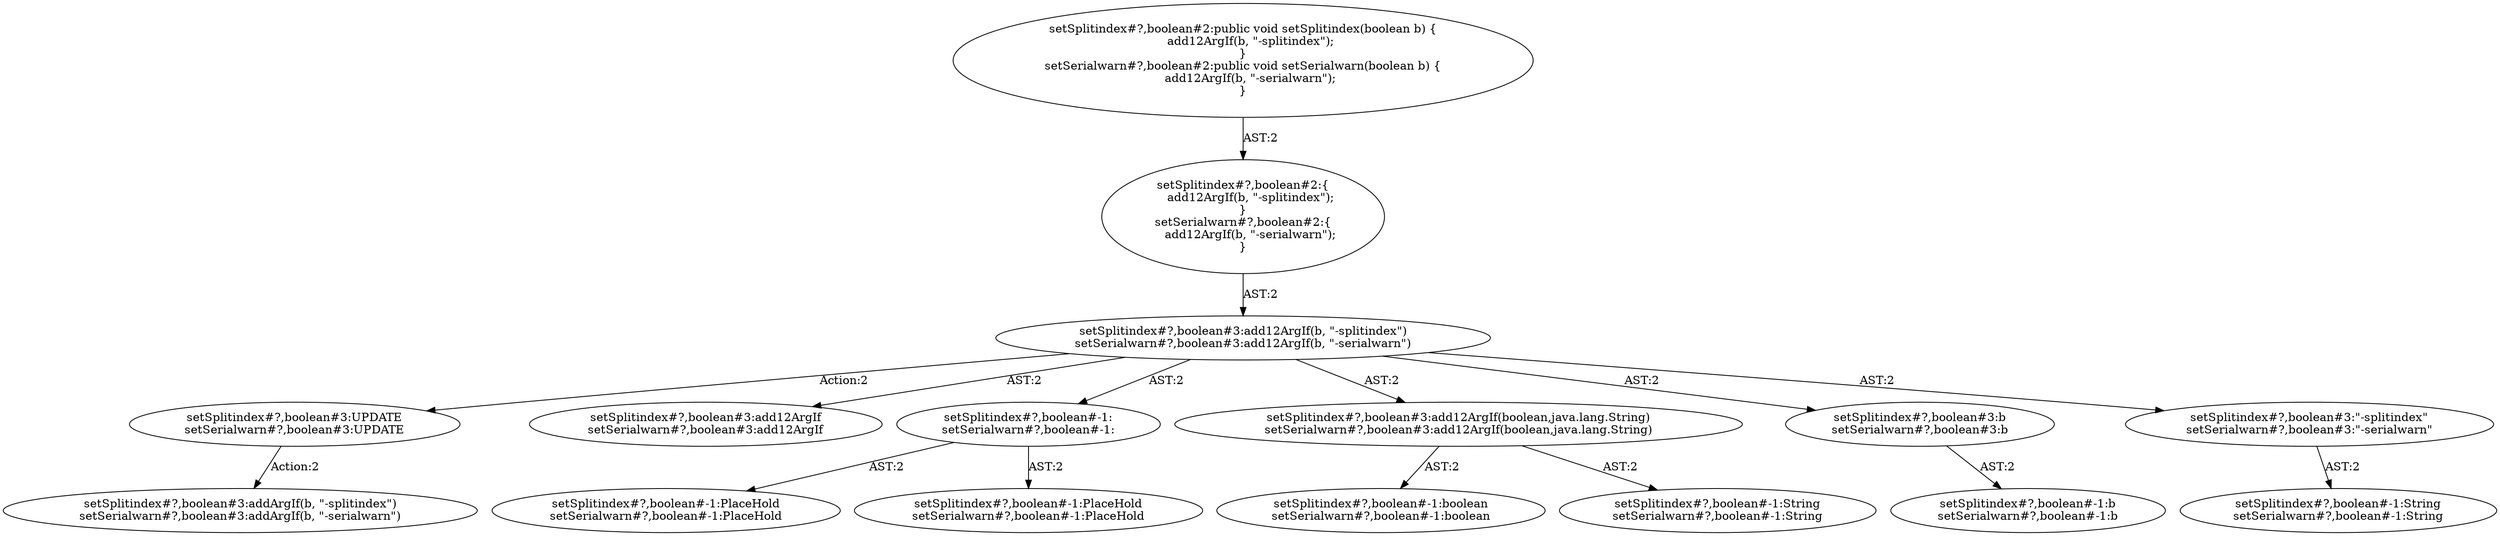 digraph "Pattern" {
0 [label="setSplitindex#?,boolean#3:UPDATE
setSerialwarn#?,boolean#3:UPDATE" shape=ellipse]
1 [label="setSplitindex#?,boolean#3:add12ArgIf(b, \"-splitindex\")
setSerialwarn#?,boolean#3:add12ArgIf(b, \"-serialwarn\")" shape=ellipse]
2 [label="setSplitindex#?,boolean#2:\{
    add12ArgIf(b, \"-splitindex\");
\}
setSerialwarn#?,boolean#2:\{
    add12ArgIf(b, \"-serialwarn\");
\}" shape=ellipse]
3 [label="setSplitindex#?,boolean#2:public void setSplitindex(boolean b) \{
    add12ArgIf(b, \"-splitindex\");
\}
setSerialwarn#?,boolean#2:public void setSerialwarn(boolean b) \{
    add12ArgIf(b, \"-serialwarn\");
\}" shape=ellipse]
4 [label="setSplitindex#?,boolean#3:add12ArgIf
setSerialwarn#?,boolean#3:add12ArgIf" shape=ellipse]
5 [label="setSplitindex#?,boolean#-1:
setSerialwarn#?,boolean#-1:" shape=ellipse]
6 [label="setSplitindex#?,boolean#-1:PlaceHold
setSerialwarn#?,boolean#-1:PlaceHold" shape=ellipse]
7 [label="setSplitindex#?,boolean#-1:PlaceHold
setSerialwarn#?,boolean#-1:PlaceHold" shape=ellipse]
8 [label="setSplitindex#?,boolean#3:add12ArgIf(boolean,java.lang.String)
setSerialwarn#?,boolean#3:add12ArgIf(boolean,java.lang.String)" shape=ellipse]
9 [label="setSplitindex#?,boolean#-1:boolean
setSerialwarn#?,boolean#-1:boolean" shape=ellipse]
10 [label="setSplitindex#?,boolean#-1:String
setSerialwarn#?,boolean#-1:String" shape=ellipse]
11 [label="setSplitindex#?,boolean#3:b
setSerialwarn#?,boolean#3:b" shape=ellipse]
12 [label="setSplitindex#?,boolean#-1:b
setSerialwarn#?,boolean#-1:b" shape=ellipse]
13 [label="setSplitindex#?,boolean#3:\"-splitindex\"
setSerialwarn#?,boolean#3:\"-serialwarn\"" shape=ellipse]
14 [label="setSplitindex#?,boolean#-1:String
setSerialwarn#?,boolean#-1:String" shape=ellipse]
15 [label="setSplitindex#?,boolean#3:addArgIf(b, \"-splitindex\")
setSerialwarn#?,boolean#3:addArgIf(b, \"-serialwarn\")" shape=ellipse]
0 -> 15 [label="Action:2"];
1 -> 0 [label="Action:2"];
1 -> 4 [label="AST:2"];
1 -> 5 [label="AST:2"];
1 -> 8 [label="AST:2"];
1 -> 11 [label="AST:2"];
1 -> 13 [label="AST:2"];
2 -> 1 [label="AST:2"];
3 -> 2 [label="AST:2"];
5 -> 6 [label="AST:2"];
5 -> 7 [label="AST:2"];
8 -> 9 [label="AST:2"];
8 -> 10 [label="AST:2"];
11 -> 12 [label="AST:2"];
13 -> 14 [label="AST:2"];
}